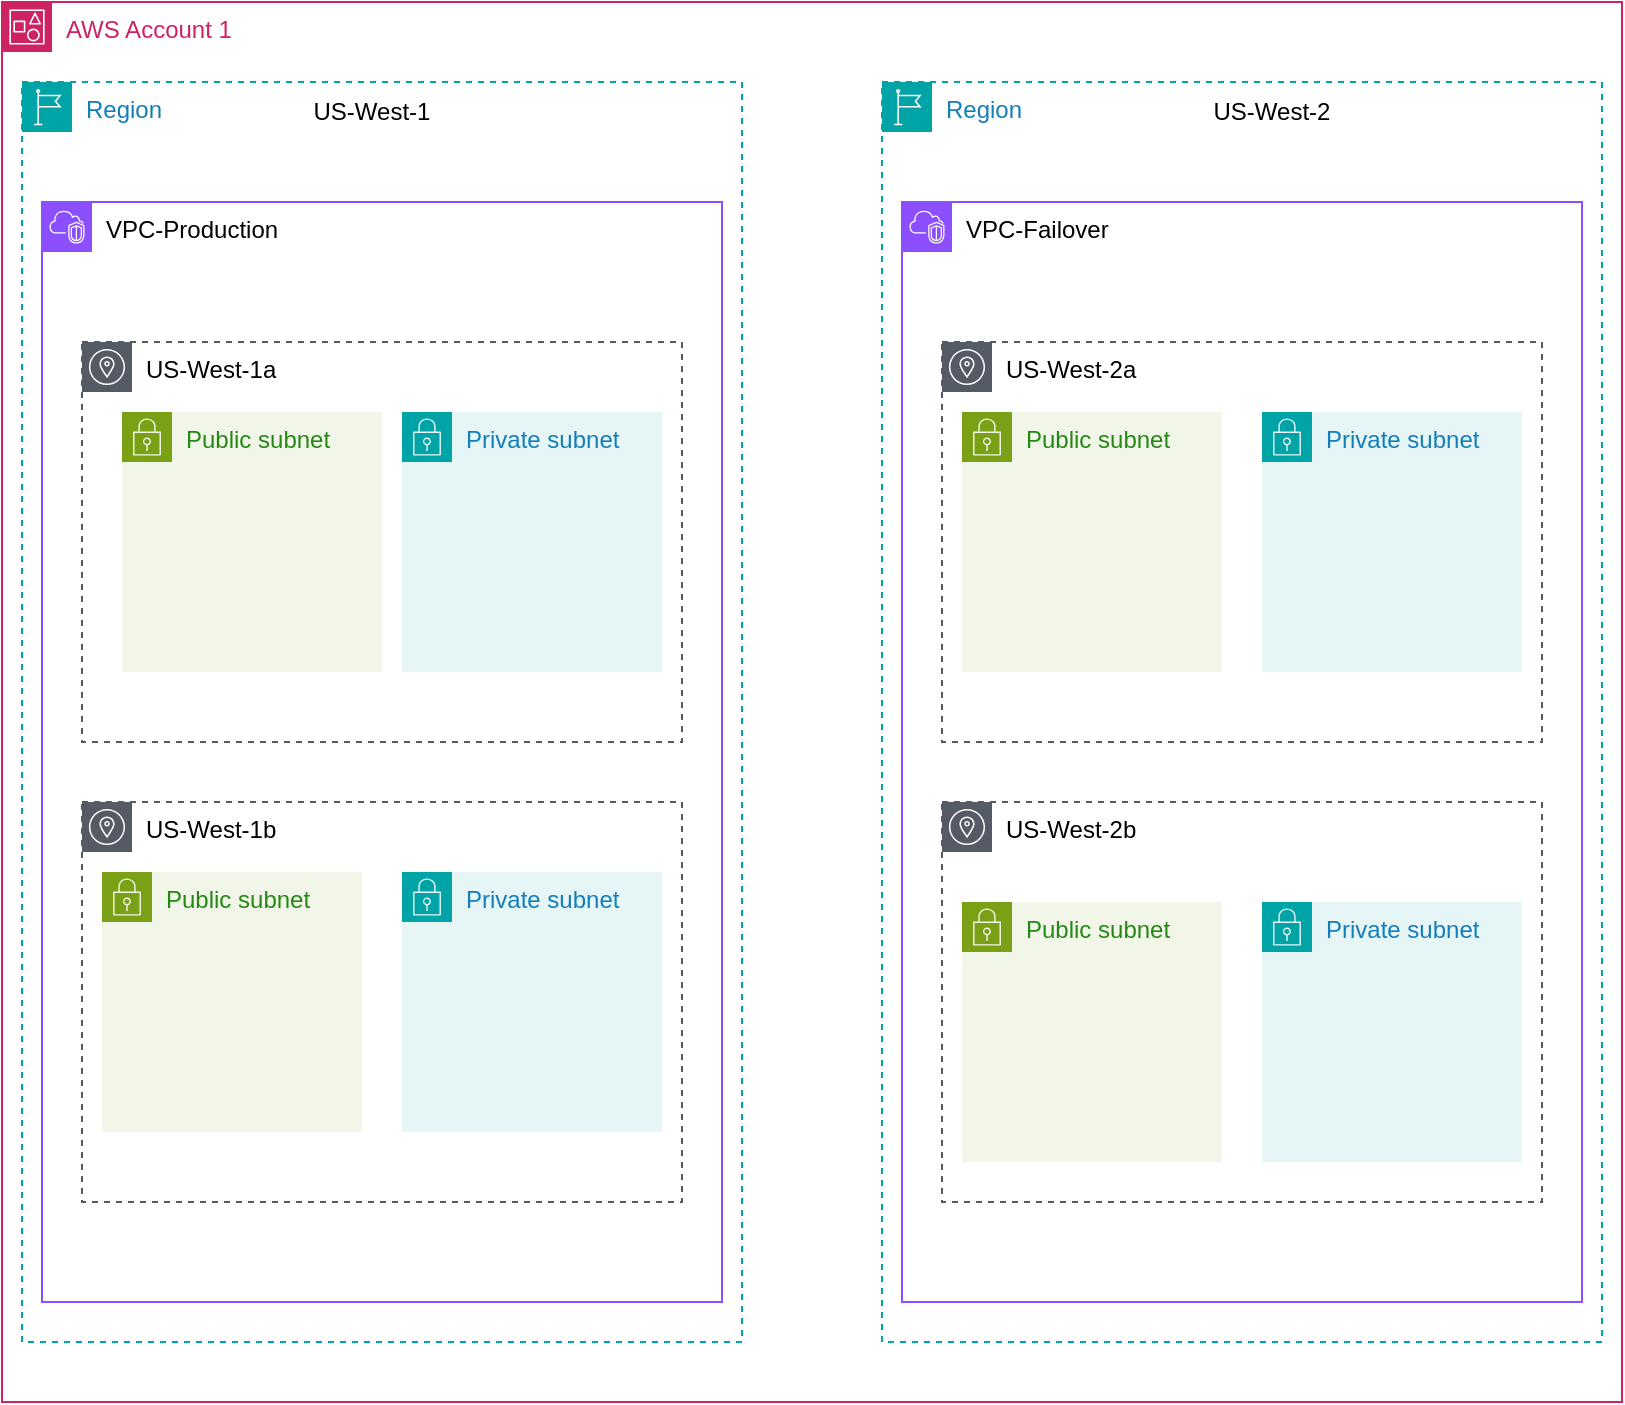 <mxfile version="23.0.2" type="device" pages="2">
  <diagram name="Page-1" id="R7sJC5FzyLnU6vlFUsWv">
    <mxGraphModel dx="1208" dy="810" grid="1" gridSize="10" guides="1" tooltips="1" connect="1" arrows="1" fold="1" page="1" pageScale="1" pageWidth="827" pageHeight="1169" math="0" shadow="0">
      <root>
        <mxCell id="0" />
        <mxCell id="1" parent="0" />
        <mxCell id="62TDJghH0S2ZVISEy77p-1" value="AWS Account 1" style="points=[[0,0],[0.25,0],[0.5,0],[0.75,0],[1,0],[1,0.25],[1,0.5],[1,0.75],[1,1],[0.75,1],[0.5,1],[0.25,1],[0,1],[0,0.75],[0,0.5],[0,0.25]];outlineConnect=0;gradientColor=none;html=1;whiteSpace=wrap;fontSize=12;fontStyle=0;container=1;pointerEvents=0;collapsible=0;recursiveResize=0;shape=mxgraph.aws4.group;grIcon=mxgraph.aws4.group_account;strokeColor=#CD2264;fillColor=none;verticalAlign=top;align=left;spacingLeft=30;fontColor=#CD2264;dashed=0;" parent="1" vertex="1">
          <mxGeometry y="40" width="810" height="700" as="geometry" />
        </mxCell>
        <mxCell id="62TDJghH0S2ZVISEy77p-7" value="Region" style="points=[[0,0],[0.25,0],[0.5,0],[0.75,0],[1,0],[1,0.25],[1,0.5],[1,0.75],[1,1],[0.75,1],[0.5,1],[0.25,1],[0,1],[0,0.75],[0,0.5],[0,0.25]];outlineConnect=0;gradientColor=none;html=1;whiteSpace=wrap;fontSize=12;fontStyle=0;container=1;pointerEvents=0;collapsible=0;recursiveResize=0;shape=mxgraph.aws4.group;grIcon=mxgraph.aws4.group_region;strokeColor=#00A4A6;fillColor=none;verticalAlign=top;align=left;spacingLeft=30;fontColor=#147EBA;dashed=1;" parent="62TDJghH0S2ZVISEy77p-1" vertex="1">
          <mxGeometry x="10" y="40" width="360" height="630" as="geometry" />
        </mxCell>
        <mxCell id="62TDJghH0S2ZVISEy77p-5" value="US-West-1" style="text;strokeColor=none;align=center;fillColor=none;html=1;verticalAlign=middle;whiteSpace=wrap;rounded=0;" parent="62TDJghH0S2ZVISEy77p-7" vertex="1">
          <mxGeometry x="140" width="70" height="30" as="geometry" />
        </mxCell>
        <mxCell id="62TDJghH0S2ZVISEy77p-14" value="&lt;font color=&quot;#000000&quot;&gt;VPC-Production&lt;/font&gt;" style="points=[[0,0],[0.25,0],[0.5,0],[0.75,0],[1,0],[1,0.25],[1,0.5],[1,0.75],[1,1],[0.75,1],[0.5,1],[0.25,1],[0,1],[0,0.75],[0,0.5],[0,0.25]];outlineConnect=0;gradientColor=none;html=1;whiteSpace=wrap;fontSize=12;fontStyle=0;container=1;pointerEvents=0;collapsible=0;recursiveResize=0;shape=mxgraph.aws4.group;grIcon=mxgraph.aws4.group_vpc2;strokeColor=#8C4FFF;fillColor=none;verticalAlign=top;align=left;spacingLeft=30;fontColor=#AAB7B8;dashed=0;" parent="62TDJghH0S2ZVISEy77p-7" vertex="1">
          <mxGeometry x="10" y="60" width="340" height="550" as="geometry" />
        </mxCell>
        <mxCell id="62TDJghH0S2ZVISEy77p-20" value="&lt;font color=&quot;#000000&quot;&gt;US-West-1a&lt;/font&gt;" style="sketch=0;outlineConnect=0;gradientColor=none;html=1;whiteSpace=wrap;fontSize=12;fontStyle=0;shape=mxgraph.aws4.group;grIcon=mxgraph.aws4.group_availability_zone;strokeColor=#545B64;fillColor=none;verticalAlign=top;align=left;spacingLeft=30;fontColor=#545B64;dashed=1;" parent="62TDJghH0S2ZVISEy77p-14" vertex="1">
          <mxGeometry x="20" y="70" width="300" height="200" as="geometry" />
        </mxCell>
        <mxCell id="62TDJghH0S2ZVISEy77p-27" value="&lt;font color=&quot;#000000&quot;&gt;US-West-1b&lt;/font&gt;" style="sketch=0;outlineConnect=0;gradientColor=none;html=1;whiteSpace=wrap;fontSize=12;fontStyle=0;shape=mxgraph.aws4.group;grIcon=mxgraph.aws4.group_availability_zone;strokeColor=#545B64;fillColor=none;verticalAlign=top;align=left;spacingLeft=30;fontColor=#545B64;dashed=1;" parent="62TDJghH0S2ZVISEy77p-14" vertex="1">
          <mxGeometry x="20" y="300" width="300" height="200" as="geometry" />
        </mxCell>
        <mxCell id="62TDJghH0S2ZVISEy77p-32" value="Private subnet" style="points=[[0,0],[0.25,0],[0.5,0],[0.75,0],[1,0],[1,0.25],[1,0.5],[1,0.75],[1,1],[0.75,1],[0.5,1],[0.25,1],[0,1],[0,0.75],[0,0.5],[0,0.25]];outlineConnect=0;gradientColor=none;html=1;whiteSpace=wrap;fontSize=12;fontStyle=0;container=1;pointerEvents=0;collapsible=0;recursiveResize=0;shape=mxgraph.aws4.group;grIcon=mxgraph.aws4.group_security_group;grStroke=0;strokeColor=#00A4A6;fillColor=#E6F6F7;verticalAlign=top;align=left;spacingLeft=30;fontColor=#147EBA;dashed=0;" parent="62TDJghH0S2ZVISEy77p-14" vertex="1">
          <mxGeometry x="180" y="105" width="130" height="130" as="geometry" />
        </mxCell>
        <mxCell id="62TDJghH0S2ZVISEy77p-33" value="Public subnet" style="points=[[0,0],[0.25,0],[0.5,0],[0.75,0],[1,0],[1,0.25],[1,0.5],[1,0.75],[1,1],[0.75,1],[0.5,1],[0.25,1],[0,1],[0,0.75],[0,0.5],[0,0.25]];outlineConnect=0;gradientColor=none;html=1;whiteSpace=wrap;fontSize=12;fontStyle=0;container=1;pointerEvents=0;collapsible=0;recursiveResize=0;shape=mxgraph.aws4.group;grIcon=mxgraph.aws4.group_security_group;grStroke=0;strokeColor=#7AA116;fillColor=#F2F6E8;verticalAlign=top;align=left;spacingLeft=30;fontColor=#248814;dashed=0;" parent="62TDJghH0S2ZVISEy77p-14" vertex="1">
          <mxGeometry x="40" y="105" width="130" height="130" as="geometry" />
        </mxCell>
        <mxCell id="62TDJghH0S2ZVISEy77p-35" value="Public subnet" style="points=[[0,0],[0.25,0],[0.5,0],[0.75,0],[1,0],[1,0.25],[1,0.5],[1,0.75],[1,1],[0.75,1],[0.5,1],[0.25,1],[0,1],[0,0.75],[0,0.5],[0,0.25]];outlineConnect=0;gradientColor=none;html=1;whiteSpace=wrap;fontSize=12;fontStyle=0;container=1;pointerEvents=0;collapsible=0;recursiveResize=0;shape=mxgraph.aws4.group;grIcon=mxgraph.aws4.group_security_group;grStroke=0;strokeColor=#7AA116;fillColor=#F2F6E8;verticalAlign=top;align=left;spacingLeft=30;fontColor=#248814;dashed=0;" parent="62TDJghH0S2ZVISEy77p-14" vertex="1">
          <mxGeometry x="30" y="335" width="130" height="130" as="geometry" />
        </mxCell>
        <mxCell id="62TDJghH0S2ZVISEy77p-38" value="Private subnet" style="points=[[0,0],[0.25,0],[0.5,0],[0.75,0],[1,0],[1,0.25],[1,0.5],[1,0.75],[1,1],[0.75,1],[0.5,1],[0.25,1],[0,1],[0,0.75],[0,0.5],[0,0.25]];outlineConnect=0;gradientColor=none;html=1;whiteSpace=wrap;fontSize=12;fontStyle=0;container=1;pointerEvents=0;collapsible=0;recursiveResize=0;shape=mxgraph.aws4.group;grIcon=mxgraph.aws4.group_security_group;grStroke=0;strokeColor=#00A4A6;fillColor=#E6F6F7;verticalAlign=top;align=left;spacingLeft=30;fontColor=#147EBA;dashed=0;" parent="62TDJghH0S2ZVISEy77p-14" vertex="1">
          <mxGeometry x="180" y="335" width="130" height="130" as="geometry" />
        </mxCell>
        <mxCell id="62TDJghH0S2ZVISEy77p-15" value="Region" style="points=[[0,0],[0.25,0],[0.5,0],[0.75,0],[1,0],[1,0.25],[1,0.5],[1,0.75],[1,1],[0.75,1],[0.5,1],[0.25,1],[0,1],[0,0.75],[0,0.5],[0,0.25]];outlineConnect=0;gradientColor=none;html=1;whiteSpace=wrap;fontSize=12;fontStyle=0;container=1;pointerEvents=0;collapsible=0;recursiveResize=0;shape=mxgraph.aws4.group;grIcon=mxgraph.aws4.group_region;strokeColor=#00A4A6;fillColor=none;verticalAlign=top;align=left;spacingLeft=30;fontColor=#147EBA;dashed=1;" parent="1" vertex="1">
          <mxGeometry x="440" y="80" width="360" height="630" as="geometry" />
        </mxCell>
        <mxCell id="62TDJghH0S2ZVISEy77p-17" value="&lt;font color=&quot;#000000&quot;&gt;VPC-Failover&lt;/font&gt;" style="points=[[0,0],[0.25,0],[0.5,0],[0.75,0],[1,0],[1,0.25],[1,0.5],[1,0.75],[1,1],[0.75,1],[0.5,1],[0.25,1],[0,1],[0,0.75],[0,0.5],[0,0.25]];outlineConnect=0;gradientColor=none;html=1;whiteSpace=wrap;fontSize=12;fontStyle=0;container=1;pointerEvents=0;collapsible=0;recursiveResize=0;shape=mxgraph.aws4.group;grIcon=mxgraph.aws4.group_vpc2;strokeColor=#8C4FFF;fillColor=none;verticalAlign=top;align=left;spacingLeft=30;fontColor=#AAB7B8;dashed=0;" parent="62TDJghH0S2ZVISEy77p-15" vertex="1">
          <mxGeometry x="10" y="60" width="340" height="550" as="geometry" />
        </mxCell>
        <mxCell id="62TDJghH0S2ZVISEy77p-28" value="&lt;font color=&quot;#000000&quot;&gt;US-West-2a&lt;/font&gt;" style="sketch=0;outlineConnect=0;gradientColor=none;html=1;whiteSpace=wrap;fontSize=12;fontStyle=0;shape=mxgraph.aws4.group;grIcon=mxgraph.aws4.group_availability_zone;strokeColor=#545B64;fillColor=none;verticalAlign=top;align=left;spacingLeft=30;fontColor=#545B64;dashed=1;" parent="62TDJghH0S2ZVISEy77p-17" vertex="1">
          <mxGeometry x="20" y="70" width="300" height="200" as="geometry" />
        </mxCell>
        <mxCell id="62TDJghH0S2ZVISEy77p-29" value="&lt;font color=&quot;#000000&quot;&gt;US-West-2b&lt;/font&gt;" style="sketch=0;outlineConnect=0;gradientColor=none;html=1;whiteSpace=wrap;fontSize=12;fontStyle=0;shape=mxgraph.aws4.group;grIcon=mxgraph.aws4.group_availability_zone;strokeColor=#545B64;fillColor=none;verticalAlign=top;align=left;spacingLeft=30;fontColor=#545B64;dashed=1;" parent="62TDJghH0S2ZVISEy77p-17" vertex="1">
          <mxGeometry x="20" y="300" width="300" height="200" as="geometry" />
        </mxCell>
        <mxCell id="62TDJghH0S2ZVISEy77p-36" value="Public subnet" style="points=[[0,0],[0.25,0],[0.5,0],[0.75,0],[1,0],[1,0.25],[1,0.5],[1,0.75],[1,1],[0.75,1],[0.5,1],[0.25,1],[0,1],[0,0.75],[0,0.5],[0,0.25]];outlineConnect=0;gradientColor=none;html=1;whiteSpace=wrap;fontSize=12;fontStyle=0;container=1;pointerEvents=0;collapsible=0;recursiveResize=0;shape=mxgraph.aws4.group;grIcon=mxgraph.aws4.group_security_group;grStroke=0;strokeColor=#7AA116;fillColor=#F2F6E8;verticalAlign=top;align=left;spacingLeft=30;fontColor=#248814;dashed=0;" parent="62TDJghH0S2ZVISEy77p-17" vertex="1">
          <mxGeometry x="30" y="105" width="130" height="130" as="geometry" />
        </mxCell>
        <mxCell id="62TDJghH0S2ZVISEy77p-34" value="Public subnet" style="points=[[0,0],[0.25,0],[0.5,0],[0.75,0],[1,0],[1,0.25],[1,0.5],[1,0.75],[1,1],[0.75,1],[0.5,1],[0.25,1],[0,1],[0,0.75],[0,0.5],[0,0.25]];outlineConnect=0;gradientColor=none;html=1;whiteSpace=wrap;fontSize=12;fontStyle=0;container=1;pointerEvents=0;collapsible=0;recursiveResize=0;shape=mxgraph.aws4.group;grIcon=mxgraph.aws4.group_security_group;grStroke=0;strokeColor=#7AA116;fillColor=#F2F6E8;verticalAlign=top;align=left;spacingLeft=30;fontColor=#248814;dashed=0;" parent="62TDJghH0S2ZVISEy77p-17" vertex="1">
          <mxGeometry x="30" y="350" width="130" height="130" as="geometry" />
        </mxCell>
        <mxCell id="62TDJghH0S2ZVISEy77p-39" value="Private subnet" style="points=[[0,0],[0.25,0],[0.5,0],[0.75,0],[1,0],[1,0.25],[1,0.5],[1,0.75],[1,1],[0.75,1],[0.5,1],[0.25,1],[0,1],[0,0.75],[0,0.5],[0,0.25]];outlineConnect=0;gradientColor=none;html=1;whiteSpace=wrap;fontSize=12;fontStyle=0;container=1;pointerEvents=0;collapsible=0;recursiveResize=0;shape=mxgraph.aws4.group;grIcon=mxgraph.aws4.group_security_group;grStroke=0;strokeColor=#00A4A6;fillColor=#E6F6F7;verticalAlign=top;align=left;spacingLeft=30;fontColor=#147EBA;dashed=0;" parent="62TDJghH0S2ZVISEy77p-17" vertex="1">
          <mxGeometry x="180" y="105" width="130" height="130" as="geometry" />
        </mxCell>
        <mxCell id="62TDJghH0S2ZVISEy77p-37" value="Private subnet" style="points=[[0,0],[0.25,0],[0.5,0],[0.75,0],[1,0],[1,0.25],[1,0.5],[1,0.75],[1,1],[0.75,1],[0.5,1],[0.25,1],[0,1],[0,0.75],[0,0.5],[0,0.25]];outlineConnect=0;gradientColor=none;html=1;whiteSpace=wrap;fontSize=12;fontStyle=0;container=1;pointerEvents=0;collapsible=0;recursiveResize=0;shape=mxgraph.aws4.group;grIcon=mxgraph.aws4.group_security_group;grStroke=0;strokeColor=#00A4A6;fillColor=#E6F6F7;verticalAlign=top;align=left;spacingLeft=30;fontColor=#147EBA;dashed=0;" parent="62TDJghH0S2ZVISEy77p-17" vertex="1">
          <mxGeometry x="180" y="350" width="130" height="130" as="geometry" />
        </mxCell>
        <mxCell id="qREtHsLqZ3GftsYZCcqB-1" value="US-West-2" style="text;strokeColor=none;align=center;fillColor=none;html=1;verticalAlign=middle;whiteSpace=wrap;rounded=0;" vertex="1" parent="62TDJghH0S2ZVISEy77p-15">
          <mxGeometry x="160" width="70" height="30" as="geometry" />
        </mxCell>
      </root>
    </mxGraphModel>
  </diagram>
  <diagram id="fe-x4VMg241o8PmEBDli" name="Page-2">
    <mxGraphModel dx="1434" dy="756" grid="1" gridSize="10" guides="1" tooltips="1" connect="1" arrows="1" fold="1" page="1" pageScale="1" pageWidth="827" pageHeight="1169" math="0" shadow="0">
      <root>
        <mxCell id="0" />
        <mxCell id="1" parent="0" />
      </root>
    </mxGraphModel>
  </diagram>
</mxfile>
